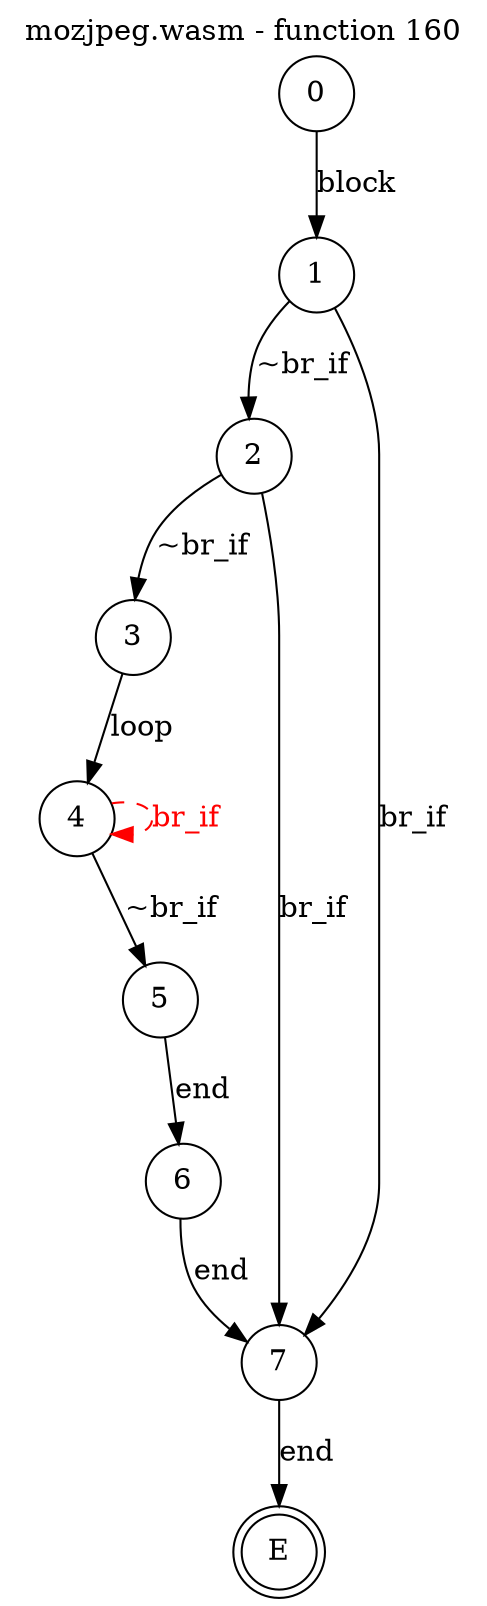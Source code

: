 digraph finite_state_machine {
    label = "mozjpeg.wasm - function 160"
    labelloc =  t
    labelfontsize = 16
    labelfontcolor = black
    labelfontname = "Helvetica"
    node [shape = doublecircle]; E ;
node [shape=circle, fontcolor=black, style="", label="0"]0
node [shape=circle, fontcolor=black, style="", label="1"]1
node [shape=circle, fontcolor=black, style="", label="2"]2
node [shape=circle, fontcolor=black, style="", label="3"]3
node [shape=circle, fontcolor=black, style="", label="4"]4
node [shape=circle, fontcolor=black, style="", label="5"]5
node [shape=circle, fontcolor=black, style="", label="6"]6
node [shape=circle, fontcolor=black, style="", label="7"]7
node [shape=circle, fontcolor=black, style="", label="E"]E
    0 -> 1[label="block"];
    1 -> 2[label="~br_if"];
    1 -> 7[label="br_if"];
    2 -> 3[label="~br_if"];
    2 -> 7[label="br_if"];
    3 -> 4[label="loop"];
    4 -> 5[label="~br_if"];
    4 -> 4[style="dashed" color="red" fontcolor="red" label="br_if"];
    5 -> 6[label="end"];
    6 -> 7[label="end"];
    7 -> E[label="end"];
}
